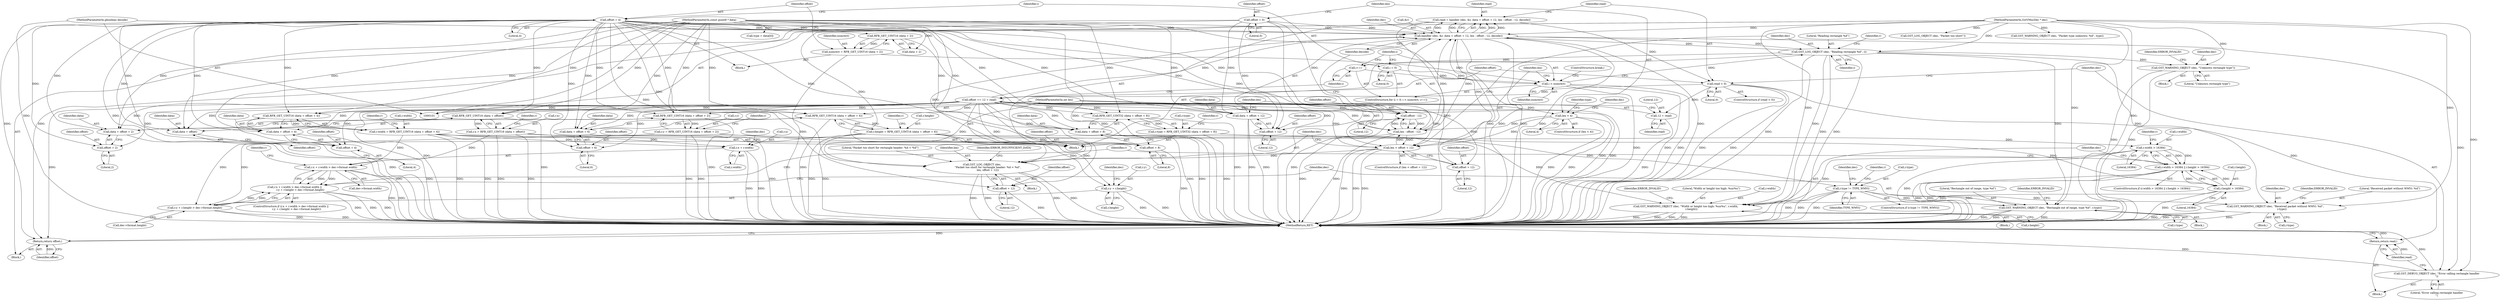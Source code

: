 digraph "0_gstreamer_4cb1bcf1422bbcd79c0f683edb7ee85e3f7a31fe@API" {
"1000362" [label="(Call,read = handler (dec, &r, data + offset + 12, len - offset - 12, decode))"];
"1000364" [label="(Call,handler (dec, &r, data + offset + 12, len - offset - 12, decode))"];
"1000172" [label="(Call,GST_LOG_OBJECT (dec, \"Reading rectangle %d\", i))"];
"1000102" [label="(MethodParameterIn,GstVMncDec * dec)"];
"1000148" [label="(Call,i < numrect)"];
"1000151" [label="(Call,i++)"];
"1000145" [label="(Call,i = 0)"];
"1000133" [label="(Call,numrect = RFB_GET_UINT16 (data + 2))"];
"1000135" [label="(Call,RFB_GET_UINT16 (data + 2))"];
"1000103" [label="(MethodParameterIn,const guint8 * data)"];
"1000109" [label="(Call,offset = 0)"];
"1000141" [label="(Call,offset = 4)"];
"1000389" [label="(Call,offset += 12 + read)"];
"1000380" [label="(Call,read < 0)"];
"1000362" [label="(Call,read = handler (dec, &r, data + offset + 12, len - offset - 12, decode))"];
"1000375" [label="(Call,offset - 12)"];
"1000373" [label="(Call,len - offset - 12)"];
"1000113" [label="(Call,len < 4)"];
"1000104" [label="(MethodParameterIn,int len)"];
"1000157" [label="(Call,len < offset + 12)"];
"1000105" [label="(MethodParameterIn,gboolean decode)"];
"1000387" [label="(Return,return read;)"];
"1000163" [label="(Call,GST_LOG_OBJECT (dec,\n              \"Packet too short for rectangle header: %d < %d\",\n              len, offset + 12))"];
"1000237" [label="(Call,GST_WARNING_OBJECT (dec, \"Received packet without WMVi: %d\",\n                r.type))"];
"1000274" [label="(Call,GST_WARNING_OBJECT (dec, \"Rectangle out of range, type %d\", r.type))"];
"1000296" [label="(Call,GST_WARNING_OBJECT (dec, \"Width or height too high: %ux%u\", r.width,\n              r.height))"];
"1000357" [label="(Call,GST_WARNING_OBJECT (dec, \"Unknown rectangle type\"))"];
"1000384" [label="(Call,GST_DEBUG_OBJECT (dec, \"Error calling rectangle handler\n\"))"];
"1000159" [label="(Call,offset + 12)"];
"1000167" [label="(Call,offset + 12)"];
"1000180" [label="(Call,RFB_GET_UINT16 (data + offset))"];
"1000176" [label="(Call,r.x = RFB_GET_UINT16 (data + offset))"];
"1000247" [label="(Call,r.x + r.width > dec->format.width)"];
"1000246" [label="(Call,r.x + r.width > dec->format.width ||\n              r.y + r.height > dec->format.height)"];
"1000248" [label="(Call,r.x + r.width)"];
"1000181" [label="(Call,data + offset)"];
"1000188" [label="(Call,RFB_GET_UINT16 (data + offset + 2))"];
"1000184" [label="(Call,r.y = RFB_GET_UINT16 (data + offset + 2))"];
"1000260" [label="(Call,r.y + r.height > dec->format.height)"];
"1000261" [label="(Call,r.y + r.height)"];
"1000189" [label="(Call,data + offset + 2)"];
"1000191" [label="(Call,offset + 2)"];
"1000198" [label="(Call,RFB_GET_UINT16 (data + offset + 4))"];
"1000194" [label="(Call,r.width = RFB_GET_UINT16 (data + offset + 4))"];
"1000285" [label="(Call,r.width > 16384)"];
"1000284" [label="(Call,r.width > 16384 || r.height > 16384)"];
"1000199" [label="(Call,data + offset + 4)"];
"1000201" [label="(Call,offset + 4)"];
"1000208" [label="(Call,RFB_GET_UINT16 (data + offset + 6))"];
"1000204" [label="(Call,r.height = RFB_GET_UINT16 (data + offset + 6))"];
"1000290" [label="(Call,r.height > 16384)"];
"1000209" [label="(Call,data + offset + 6)"];
"1000211" [label="(Call,offset + 6)"];
"1000218" [label="(Call,RFB_GET_UINT32 (data + offset + 8))"];
"1000214" [label="(Call,r.type = RFB_GET_UINT32 (data + offset + 8))"];
"1000225" [label="(Call,r.type != TYPE_WMVi)"];
"1000219" [label="(Call,data + offset + 8)"];
"1000221" [label="(Call,offset + 8)"];
"1000368" [label="(Call,data + offset + 12)"];
"1000370" [label="(Call,offset + 12)"];
"1000402" [label="(Return,return offset;)"];
"1000391" [label="(Call,12 + read)"];
"1000249" [label="(Call,r.x)"];
"1000365" [label="(Identifier,dec)"];
"1000189" [label="(Call,data + offset + 2)"];
"1000265" [label="(Call,r.height)"];
"1000382" [label="(Literal,0)"];
"1000109" [label="(Call,offset = 0)"];
"1000274" [label="(Call,GST_WARNING_OBJECT (dec, \"Rectangle out of range, type %d\", r.type))"];
"1000391" [label="(Call,12 + read)"];
"1000117" [label="(Call,GST_LOG_OBJECT (dec, \"Packet too short\"))"];
"1000199" [label="(Call,data + offset + 4)"];
"1000114" [label="(Identifier,len)"];
"1000298" [label="(Literal,\"Width or height too high: %ux%u\")"];
"1000375" [label="(Call,offset - 12)"];
"1000402" [label="(Return,return offset;)"];
"1000295" [label="(Block,)"];
"1000180" [label="(Call,RFB_GET_UINT16 (data + offset))"];
"1000286" [label="(Call,r.width)"];
"1000371" [label="(Identifier,offset)"];
"1000362" [label="(Call,read = handler (dec, &r, data + offset + 12, len - offset - 12, decode))"];
"1000363" [label="(Identifier,read)"];
"1000191" [label="(Call,offset + 2)"];
"1000376" [label="(Identifier,offset)"];
"1000176" [label="(Call,r.x = RFB_GET_UINT16 (data + offset))"];
"1000131" [label="(Block,)"];
"1000383" [label="(Block,)"];
"1000377" [label="(Literal,12)"];
"1000175" [label="(Identifier,i)"];
"1000161" [label="(Literal,12)"];
"1000158" [label="(Identifier,len)"];
"1000218" [label="(Call,RFB_GET_UINT32 (data + offset + 8))"];
"1000403" [label="(Identifier,offset)"];
"1000134" [label="(Identifier,numrect)"];
"1000122" [label="(Call,type = data[0])"];
"1000103" [label="(MethodParameterIn,const guint8 * data)"];
"1000162" [label="(Block,)"];
"1000104" [label="(MethodParameterIn,int len)"];
"1000309" [label="(Identifier,r)"];
"1000153" [label="(Block,)"];
"1000188" [label="(Call,RFB_GET_UINT16 (data + offset + 2))"];
"1000290" [label="(Call,r.height > 16384)"];
"1000285" [label="(Call,r.width > 16384)"];
"1000361" [label="(Identifier,ERROR_INVALID)"];
"1000226" [label="(Call,r.type)"];
"1000206" [label="(Identifier,r)"];
"1000277" [label="(Call,r.type)"];
"1000102" [label="(MethodParameterIn,GstVMncDec * dec)"];
"1000204" [label="(Call,r.height = RFB_GET_UINT16 (data + offset + 6))"];
"1000302" [label="(Call,r.height)"];
"1000359" [label="(Literal,\"Unknown rectangle type\")"];
"1000182" [label="(Identifier,data)"];
"1000136" [label="(Call,data + 2)"];
"1000297" [label="(Identifier,dec)"];
"1000144" [label="(ControlStructure,for (i = 0; i < numrect; i++))"];
"1000275" [label="(Identifier,dec)"];
"1000212" [label="(Identifier,offset)"];
"1000205" [label="(Call,r.height)"];
"1000174" [label="(Literal,\"Reading rectangle %d\")"];
"1000236" [label="(Block,)"];
"1000311" [label="(Block,)"];
"1000178" [label="(Identifier,r)"];
"1000118" [label="(Identifier,dec)"];
"1000255" [label="(Call,dec->format.width)"];
"1000173" [label="(Identifier,dec)"];
"1000147" [label="(Literal,0)"];
"1000150" [label="(Identifier,numrect)"];
"1000389" [label="(Call,offset += 12 + read)"];
"1000370" [label="(Call,offset + 12)"];
"1000112" [label="(ControlStructure,if (len < 4))"];
"1000227" [label="(Identifier,r)"];
"1000200" [label="(Identifier,data)"];
"1000159" [label="(Call,offset + 12)"];
"1000366" [label="(Call,&r)"];
"1000216" [label="(Identifier,r)"];
"1000165" [label="(Literal,\"Packet too short for rectangle header: %d < %d\")"];
"1000246" [label="(Call,r.x + r.width > dec->format.width ||\n              r.y + r.height > dec->format.height)"];
"1000238" [label="(Identifier,dec)"];
"1000224" [label="(ControlStructure,if (r.type != TYPE_WMVi))"];
"1000172" [label="(Call,GST_LOG_OBJECT (dec, \"Reading rectangle %d\", i))"];
"1000222" [label="(Identifier,offset)"];
"1000201" [label="(Call,offset + 4)"];
"1000234" [label="(Identifier,dec)"];
"1000209" [label="(Call,data + offset + 6)"];
"1000357" [label="(Call,GST_WARNING_OBJECT (dec, \"Unknown rectangle type\"))"];
"1000393" [label="(Identifier,read)"];
"1000169" [label="(Literal,12)"];
"1000164" [label="(Identifier,dec)"];
"1000143" [label="(Literal,4)"];
"1000160" [label="(Identifier,offset)"];
"1000386" [label="(Literal,\"Error calling rectangle handler\n\")"];
"1000373" [label="(Call,len - offset - 12)"];
"1000105" [label="(MethodParameterIn,gboolean decode)"];
"1000292" [label="(Identifier,r)"];
"1000268" [label="(Call,dec->format.height)"];
"1000385" [label="(Identifier,dec)"];
"1000184" [label="(Call,r.y = RFB_GET_UINT16 (data + offset + 2))"];
"1000142" [label="(Identifier,offset)"];
"1000368" [label="(Call,data + offset + 12)"];
"1000244" [label="(Identifier,ERROR_INVALID)"];
"1000106" [label="(Block,)"];
"1000392" [label="(Literal,12)"];
"1000151" [label="(Call,i++)"];
"1000221" [label="(Call,offset + 8)"];
"1000237" [label="(Call,GST_WARNING_OBJECT (dec, \"Received packet without WMVi: %d\",\n                r.type))"];
"1000299" [label="(Call,r.width)"];
"1000110" [label="(Identifier,offset)"];
"1000115" [label="(Literal,4)"];
"1000166" [label="(Identifier,len)"];
"1000380" [label="(Call,read < 0)"];
"1000270" [label="(Identifier,dec)"];
"1000240" [label="(Call,r.type)"];
"1000133" [label="(Call,numrect = RFB_GET_UINT16 (data + 2))"];
"1000113" [label="(Call,len < 4)"];
"1000141" [label="(Call,offset = 4)"];
"1000396" [label="(Call,GST_WARNING_OBJECT (dec, \"Packet type unknown: %d\", type))"];
"1000193" [label="(Literal,2)"];
"1000379" [label="(ControlStructure,if (read < 0))"];
"1000276" [label="(Literal,\"Rectangle out of range, type %d\")"];
"1000387" [label="(Return,return read;)"];
"1000190" [label="(Identifier,data)"];
"1000186" [label="(Identifier,r)"];
"1000208" [label="(Call,RFB_GET_UINT16 (data + offset + 6))"];
"1000156" [label="(ControlStructure,if (len < offset + 12))"];
"1000257" [label="(Identifier,dec)"];
"1000211" [label="(Call,offset + 6)"];
"1000263" [label="(Identifier,r)"];
"1000294" [label="(Literal,16384)"];
"1000198" [label="(Call,RFB_GET_UINT16 (data + offset + 4))"];
"1000239" [label="(Literal,\"Received packet without WMVi: %d\")"];
"1000192" [label="(Identifier,offset)"];
"1000183" [label="(Identifier,offset)"];
"1000195" [label="(Call,r.width)"];
"1000210" [label="(Identifier,data)"];
"1000364" [label="(Call,handler (dec, &r, data + offset + 12, len - offset - 12, decode))"];
"1000185" [label="(Call,r.y)"];
"1000214" [label="(Call,r.type = RFB_GET_UINT32 (data + offset + 8))"];
"1000203" [label="(Literal,4)"];
"1000177" [label="(Call,r.x)"];
"1000252" [label="(Call,r.width)"];
"1000296" [label="(Call,GST_WARNING_OBJECT (dec, \"Width or height too high: %ux%u\", r.width,\n              r.height))"];
"1000171" [label="(Identifier,ERROR_INSUFFICIENT_DATA)"];
"1000202" [label="(Identifier,offset)"];
"1000248" [label="(Call,r.x + r.width)"];
"1000146" [label="(Identifier,i)"];
"1000111" [label="(Literal,0)"];
"1000247" [label="(Call,r.x + r.width > dec->format.width)"];
"1000283" [label="(ControlStructure,if (r.width > 16384 || r.height > 16384))"];
"1000394" [label="(ControlStructure,break;)"];
"1000220" [label="(Identifier,data)"];
"1000219" [label="(Call,data + offset + 8)"];
"1000145" [label="(Call,i = 0)"];
"1000291" [label="(Call,r.height)"];
"1000163" [label="(Call,GST_LOG_OBJECT (dec,\n              \"Packet too short for rectangle header: %d < %d\",\n              len, offset + 12))"];
"1000223" [label="(Literal,8)"];
"1000157" [label="(Call,len < offset + 12)"];
"1000167" [label="(Call,offset + 12)"];
"1000194" [label="(Call,r.width = RFB_GET_UINT16 (data + offset + 4))"];
"1000196" [label="(Identifier,r)"];
"1000225" [label="(Call,r.type != TYPE_WMVi)"];
"1000369" [label="(Identifier,data)"];
"1000284" [label="(Call,r.width > 16384 || r.height > 16384)"];
"1000213" [label="(Literal,6)"];
"1000135" [label="(Call,RFB_GET_UINT16 (data + 2))"];
"1000123" [label="(Identifier,type)"];
"1000260" [label="(Call,r.y + r.height > dec->format.height)"];
"1000388" [label="(Identifier,read)"];
"1000168" [label="(Identifier,offset)"];
"1000152" [label="(Identifier,i)"];
"1000262" [label="(Call,r.y)"];
"1000281" [label="(Identifier,ERROR_INVALID)"];
"1000390" [label="(Identifier,offset)"];
"1000306" [label="(Identifier,ERROR_INVALID)"];
"1000149" [label="(Identifier,i)"];
"1000287" [label="(Identifier,r)"];
"1000273" [label="(Block,)"];
"1000378" [label="(Identifier,decode)"];
"1000358" [label="(Identifier,dec)"];
"1000289" [label="(Literal,16384)"];
"1000372" [label="(Literal,12)"];
"1000181" [label="(Call,data + offset)"];
"1000381" [label="(Identifier,read)"];
"1000404" [label="(MethodReturn,RET)"];
"1000245" [label="(ControlStructure,if (r.x + r.width > dec->format.width ||\n              r.y + r.height > dec->format.height))"];
"1000384" [label="(Call,GST_DEBUG_OBJECT (dec, \"Error calling rectangle handler\n\"))"];
"1000261" [label="(Call,r.y + r.height)"];
"1000148" [label="(Call,i < numrect)"];
"1000215" [label="(Call,r.type)"];
"1000229" [label="(Identifier,TYPE_WMVi)"];
"1000374" [label="(Identifier,len)"];
"1000362" -> "1000153"  [label="AST: "];
"1000362" -> "1000364"  [label="CFG: "];
"1000363" -> "1000362"  [label="AST: "];
"1000364" -> "1000362"  [label="AST: "];
"1000381" -> "1000362"  [label="CFG: "];
"1000362" -> "1000404"  [label="DDG: "];
"1000364" -> "1000362"  [label="DDG: "];
"1000364" -> "1000362"  [label="DDG: "];
"1000364" -> "1000362"  [label="DDG: "];
"1000364" -> "1000362"  [label="DDG: "];
"1000364" -> "1000362"  [label="DDG: "];
"1000362" -> "1000380"  [label="DDG: "];
"1000364" -> "1000378"  [label="CFG: "];
"1000365" -> "1000364"  [label="AST: "];
"1000366" -> "1000364"  [label="AST: "];
"1000368" -> "1000364"  [label="AST: "];
"1000373" -> "1000364"  [label="AST: "];
"1000378" -> "1000364"  [label="AST: "];
"1000364" -> "1000404"  [label="DDG: "];
"1000364" -> "1000404"  [label="DDG: "];
"1000364" -> "1000404"  [label="DDG: "];
"1000364" -> "1000404"  [label="DDG: "];
"1000364" -> "1000404"  [label="DDG: "];
"1000364" -> "1000163"  [label="DDG: "];
"1000364" -> "1000172"  [label="DDG: "];
"1000172" -> "1000364"  [label="DDG: "];
"1000102" -> "1000364"  [label="DDG: "];
"1000103" -> "1000364"  [label="DDG: "];
"1000109" -> "1000364"  [label="DDG: "];
"1000141" -> "1000364"  [label="DDG: "];
"1000389" -> "1000364"  [label="DDG: "];
"1000373" -> "1000364"  [label="DDG: "];
"1000373" -> "1000364"  [label="DDG: "];
"1000105" -> "1000364"  [label="DDG: "];
"1000364" -> "1000384"  [label="DDG: "];
"1000172" -> "1000153"  [label="AST: "];
"1000172" -> "1000175"  [label="CFG: "];
"1000173" -> "1000172"  [label="AST: "];
"1000174" -> "1000172"  [label="AST: "];
"1000175" -> "1000172"  [label="AST: "];
"1000178" -> "1000172"  [label="CFG: "];
"1000172" -> "1000404"  [label="DDG: "];
"1000172" -> "1000404"  [label="DDG: "];
"1000172" -> "1000404"  [label="DDG: "];
"1000172" -> "1000151"  [label="DDG: "];
"1000102" -> "1000172"  [label="DDG: "];
"1000148" -> "1000172"  [label="DDG: "];
"1000172" -> "1000237"  [label="DDG: "];
"1000172" -> "1000274"  [label="DDG: "];
"1000172" -> "1000296"  [label="DDG: "];
"1000172" -> "1000357"  [label="DDG: "];
"1000102" -> "1000101"  [label="AST: "];
"1000102" -> "1000404"  [label="DDG: "];
"1000102" -> "1000117"  [label="DDG: "];
"1000102" -> "1000163"  [label="DDG: "];
"1000102" -> "1000237"  [label="DDG: "];
"1000102" -> "1000274"  [label="DDG: "];
"1000102" -> "1000296"  [label="DDG: "];
"1000102" -> "1000357"  [label="DDG: "];
"1000102" -> "1000384"  [label="DDG: "];
"1000102" -> "1000396"  [label="DDG: "];
"1000148" -> "1000144"  [label="AST: "];
"1000148" -> "1000150"  [label="CFG: "];
"1000149" -> "1000148"  [label="AST: "];
"1000150" -> "1000148"  [label="AST: "];
"1000158" -> "1000148"  [label="CFG: "];
"1000394" -> "1000148"  [label="CFG: "];
"1000148" -> "1000404"  [label="DDG: "];
"1000148" -> "1000404"  [label="DDG: "];
"1000148" -> "1000404"  [label="DDG: "];
"1000151" -> "1000148"  [label="DDG: "];
"1000145" -> "1000148"  [label="DDG: "];
"1000133" -> "1000148"  [label="DDG: "];
"1000151" -> "1000144"  [label="AST: "];
"1000151" -> "1000152"  [label="CFG: "];
"1000152" -> "1000151"  [label="AST: "];
"1000149" -> "1000151"  [label="CFG: "];
"1000145" -> "1000144"  [label="AST: "];
"1000145" -> "1000147"  [label="CFG: "];
"1000146" -> "1000145"  [label="AST: "];
"1000147" -> "1000145"  [label="AST: "];
"1000149" -> "1000145"  [label="CFG: "];
"1000133" -> "1000131"  [label="AST: "];
"1000133" -> "1000135"  [label="CFG: "];
"1000134" -> "1000133"  [label="AST: "];
"1000135" -> "1000133"  [label="AST: "];
"1000142" -> "1000133"  [label="CFG: "];
"1000133" -> "1000404"  [label="DDG: "];
"1000135" -> "1000133"  [label="DDG: "];
"1000135" -> "1000136"  [label="CFG: "];
"1000136" -> "1000135"  [label="AST: "];
"1000135" -> "1000404"  [label="DDG: "];
"1000103" -> "1000135"  [label="DDG: "];
"1000103" -> "1000101"  [label="AST: "];
"1000103" -> "1000404"  [label="DDG: "];
"1000103" -> "1000122"  [label="DDG: "];
"1000103" -> "1000136"  [label="DDG: "];
"1000103" -> "1000180"  [label="DDG: "];
"1000103" -> "1000181"  [label="DDG: "];
"1000103" -> "1000188"  [label="DDG: "];
"1000103" -> "1000189"  [label="DDG: "];
"1000103" -> "1000198"  [label="DDG: "];
"1000103" -> "1000199"  [label="DDG: "];
"1000103" -> "1000208"  [label="DDG: "];
"1000103" -> "1000209"  [label="DDG: "];
"1000103" -> "1000218"  [label="DDG: "];
"1000103" -> "1000219"  [label="DDG: "];
"1000103" -> "1000368"  [label="DDG: "];
"1000109" -> "1000106"  [label="AST: "];
"1000109" -> "1000111"  [label="CFG: "];
"1000110" -> "1000109"  [label="AST: "];
"1000111" -> "1000109"  [label="AST: "];
"1000114" -> "1000109"  [label="CFG: "];
"1000109" -> "1000404"  [label="DDG: "];
"1000109" -> "1000368"  [label="DDG: "];
"1000109" -> "1000370"  [label="DDG: "];
"1000109" -> "1000375"  [label="DDG: "];
"1000109" -> "1000402"  [label="DDG: "];
"1000141" -> "1000131"  [label="AST: "];
"1000141" -> "1000143"  [label="CFG: "];
"1000142" -> "1000141"  [label="AST: "];
"1000143" -> "1000141"  [label="AST: "];
"1000146" -> "1000141"  [label="CFG: "];
"1000141" -> "1000404"  [label="DDG: "];
"1000141" -> "1000157"  [label="DDG: "];
"1000141" -> "1000159"  [label="DDG: "];
"1000141" -> "1000163"  [label="DDG: "];
"1000141" -> "1000167"  [label="DDG: "];
"1000141" -> "1000180"  [label="DDG: "];
"1000141" -> "1000181"  [label="DDG: "];
"1000141" -> "1000188"  [label="DDG: "];
"1000141" -> "1000189"  [label="DDG: "];
"1000141" -> "1000191"  [label="DDG: "];
"1000141" -> "1000198"  [label="DDG: "];
"1000141" -> "1000199"  [label="DDG: "];
"1000141" -> "1000201"  [label="DDG: "];
"1000141" -> "1000208"  [label="DDG: "];
"1000141" -> "1000209"  [label="DDG: "];
"1000141" -> "1000211"  [label="DDG: "];
"1000141" -> "1000218"  [label="DDG: "];
"1000141" -> "1000219"  [label="DDG: "];
"1000141" -> "1000221"  [label="DDG: "];
"1000141" -> "1000368"  [label="DDG: "];
"1000141" -> "1000370"  [label="DDG: "];
"1000141" -> "1000375"  [label="DDG: "];
"1000141" -> "1000402"  [label="DDG: "];
"1000389" -> "1000153"  [label="AST: "];
"1000389" -> "1000391"  [label="CFG: "];
"1000390" -> "1000389"  [label="AST: "];
"1000391" -> "1000389"  [label="AST: "];
"1000152" -> "1000389"  [label="CFG: "];
"1000389" -> "1000404"  [label="DDG: "];
"1000389" -> "1000404"  [label="DDG: "];
"1000389" -> "1000157"  [label="DDG: "];
"1000389" -> "1000159"  [label="DDG: "];
"1000389" -> "1000163"  [label="DDG: "];
"1000389" -> "1000167"  [label="DDG: "];
"1000389" -> "1000180"  [label="DDG: "];
"1000389" -> "1000181"  [label="DDG: "];
"1000389" -> "1000188"  [label="DDG: "];
"1000389" -> "1000189"  [label="DDG: "];
"1000389" -> "1000191"  [label="DDG: "];
"1000389" -> "1000198"  [label="DDG: "];
"1000389" -> "1000199"  [label="DDG: "];
"1000389" -> "1000201"  [label="DDG: "];
"1000389" -> "1000208"  [label="DDG: "];
"1000389" -> "1000209"  [label="DDG: "];
"1000389" -> "1000211"  [label="DDG: "];
"1000389" -> "1000218"  [label="DDG: "];
"1000389" -> "1000219"  [label="DDG: "];
"1000389" -> "1000221"  [label="DDG: "];
"1000389" -> "1000368"  [label="DDG: "];
"1000389" -> "1000370"  [label="DDG: "];
"1000389" -> "1000375"  [label="DDG: "];
"1000380" -> "1000389"  [label="DDG: "];
"1000375" -> "1000389"  [label="DDG: "];
"1000389" -> "1000402"  [label="DDG: "];
"1000380" -> "1000379"  [label="AST: "];
"1000380" -> "1000382"  [label="CFG: "];
"1000381" -> "1000380"  [label="AST: "];
"1000382" -> "1000380"  [label="AST: "];
"1000385" -> "1000380"  [label="CFG: "];
"1000390" -> "1000380"  [label="CFG: "];
"1000380" -> "1000404"  [label="DDG: "];
"1000380" -> "1000404"  [label="DDG: "];
"1000380" -> "1000387"  [label="DDG: "];
"1000380" -> "1000391"  [label="DDG: "];
"1000375" -> "1000373"  [label="AST: "];
"1000375" -> "1000377"  [label="CFG: "];
"1000376" -> "1000375"  [label="AST: "];
"1000377" -> "1000375"  [label="AST: "];
"1000373" -> "1000375"  [label="CFG: "];
"1000375" -> "1000404"  [label="DDG: "];
"1000375" -> "1000373"  [label="DDG: "];
"1000375" -> "1000373"  [label="DDG: "];
"1000374" -> "1000373"  [label="AST: "];
"1000378" -> "1000373"  [label="CFG: "];
"1000373" -> "1000404"  [label="DDG: "];
"1000373" -> "1000404"  [label="DDG: "];
"1000373" -> "1000157"  [label="DDG: "];
"1000113" -> "1000373"  [label="DDG: "];
"1000157" -> "1000373"  [label="DDG: "];
"1000104" -> "1000373"  [label="DDG: "];
"1000113" -> "1000112"  [label="AST: "];
"1000113" -> "1000115"  [label="CFG: "];
"1000114" -> "1000113"  [label="AST: "];
"1000115" -> "1000113"  [label="AST: "];
"1000118" -> "1000113"  [label="CFG: "];
"1000123" -> "1000113"  [label="CFG: "];
"1000113" -> "1000404"  [label="DDG: "];
"1000113" -> "1000404"  [label="DDG: "];
"1000104" -> "1000113"  [label="DDG: "];
"1000113" -> "1000157"  [label="DDG: "];
"1000104" -> "1000101"  [label="AST: "];
"1000104" -> "1000404"  [label="DDG: "];
"1000104" -> "1000157"  [label="DDG: "];
"1000104" -> "1000163"  [label="DDG: "];
"1000157" -> "1000156"  [label="AST: "];
"1000157" -> "1000159"  [label="CFG: "];
"1000158" -> "1000157"  [label="AST: "];
"1000159" -> "1000157"  [label="AST: "];
"1000164" -> "1000157"  [label="CFG: "];
"1000173" -> "1000157"  [label="CFG: "];
"1000157" -> "1000404"  [label="DDG: "];
"1000157" -> "1000404"  [label="DDG: "];
"1000157" -> "1000404"  [label="DDG: "];
"1000157" -> "1000163"  [label="DDG: "];
"1000105" -> "1000101"  [label="AST: "];
"1000105" -> "1000404"  [label="DDG: "];
"1000387" -> "1000383"  [label="AST: "];
"1000387" -> "1000388"  [label="CFG: "];
"1000388" -> "1000387"  [label="AST: "];
"1000404" -> "1000387"  [label="CFG: "];
"1000387" -> "1000404"  [label="DDG: "];
"1000388" -> "1000387"  [label="DDG: "];
"1000163" -> "1000162"  [label="AST: "];
"1000163" -> "1000167"  [label="CFG: "];
"1000164" -> "1000163"  [label="AST: "];
"1000165" -> "1000163"  [label="AST: "];
"1000166" -> "1000163"  [label="AST: "];
"1000167" -> "1000163"  [label="AST: "];
"1000171" -> "1000163"  [label="CFG: "];
"1000163" -> "1000404"  [label="DDG: "];
"1000163" -> "1000404"  [label="DDG: "];
"1000163" -> "1000404"  [label="DDG: "];
"1000163" -> "1000404"  [label="DDG: "];
"1000237" -> "1000236"  [label="AST: "];
"1000237" -> "1000240"  [label="CFG: "];
"1000238" -> "1000237"  [label="AST: "];
"1000239" -> "1000237"  [label="AST: "];
"1000240" -> "1000237"  [label="AST: "];
"1000244" -> "1000237"  [label="CFG: "];
"1000237" -> "1000404"  [label="DDG: "];
"1000237" -> "1000404"  [label="DDG: "];
"1000237" -> "1000404"  [label="DDG: "];
"1000225" -> "1000237"  [label="DDG: "];
"1000274" -> "1000273"  [label="AST: "];
"1000274" -> "1000277"  [label="CFG: "];
"1000275" -> "1000274"  [label="AST: "];
"1000276" -> "1000274"  [label="AST: "];
"1000277" -> "1000274"  [label="AST: "];
"1000281" -> "1000274"  [label="CFG: "];
"1000274" -> "1000404"  [label="DDG: "];
"1000274" -> "1000404"  [label="DDG: "];
"1000274" -> "1000404"  [label="DDG: "];
"1000225" -> "1000274"  [label="DDG: "];
"1000296" -> "1000295"  [label="AST: "];
"1000296" -> "1000302"  [label="CFG: "];
"1000297" -> "1000296"  [label="AST: "];
"1000298" -> "1000296"  [label="AST: "];
"1000299" -> "1000296"  [label="AST: "];
"1000302" -> "1000296"  [label="AST: "];
"1000306" -> "1000296"  [label="CFG: "];
"1000296" -> "1000404"  [label="DDG: "];
"1000296" -> "1000404"  [label="DDG: "];
"1000296" -> "1000404"  [label="DDG: "];
"1000296" -> "1000404"  [label="DDG: "];
"1000285" -> "1000296"  [label="DDG: "];
"1000290" -> "1000296"  [label="DDG: "];
"1000204" -> "1000296"  [label="DDG: "];
"1000357" -> "1000311"  [label="AST: "];
"1000357" -> "1000359"  [label="CFG: "];
"1000358" -> "1000357"  [label="AST: "];
"1000359" -> "1000357"  [label="AST: "];
"1000361" -> "1000357"  [label="CFG: "];
"1000357" -> "1000404"  [label="DDG: "];
"1000357" -> "1000404"  [label="DDG: "];
"1000384" -> "1000383"  [label="AST: "];
"1000384" -> "1000386"  [label="CFG: "];
"1000385" -> "1000384"  [label="AST: "];
"1000386" -> "1000384"  [label="AST: "];
"1000388" -> "1000384"  [label="CFG: "];
"1000384" -> "1000404"  [label="DDG: "];
"1000384" -> "1000404"  [label="DDG: "];
"1000159" -> "1000161"  [label="CFG: "];
"1000160" -> "1000159"  [label="AST: "];
"1000161" -> "1000159"  [label="AST: "];
"1000167" -> "1000169"  [label="CFG: "];
"1000168" -> "1000167"  [label="AST: "];
"1000169" -> "1000167"  [label="AST: "];
"1000167" -> "1000404"  [label="DDG: "];
"1000180" -> "1000176"  [label="AST: "];
"1000180" -> "1000181"  [label="CFG: "];
"1000181" -> "1000180"  [label="AST: "];
"1000176" -> "1000180"  [label="CFG: "];
"1000180" -> "1000404"  [label="DDG: "];
"1000180" -> "1000176"  [label="DDG: "];
"1000176" -> "1000153"  [label="AST: "];
"1000177" -> "1000176"  [label="AST: "];
"1000186" -> "1000176"  [label="CFG: "];
"1000176" -> "1000404"  [label="DDG: "];
"1000176" -> "1000404"  [label="DDG: "];
"1000176" -> "1000247"  [label="DDG: "];
"1000176" -> "1000248"  [label="DDG: "];
"1000247" -> "1000246"  [label="AST: "];
"1000247" -> "1000255"  [label="CFG: "];
"1000248" -> "1000247"  [label="AST: "];
"1000255" -> "1000247"  [label="AST: "];
"1000263" -> "1000247"  [label="CFG: "];
"1000246" -> "1000247"  [label="CFG: "];
"1000247" -> "1000404"  [label="DDG: "];
"1000247" -> "1000404"  [label="DDG: "];
"1000247" -> "1000246"  [label="DDG: "];
"1000247" -> "1000246"  [label="DDG: "];
"1000194" -> "1000247"  [label="DDG: "];
"1000246" -> "1000245"  [label="AST: "];
"1000246" -> "1000260"  [label="CFG: "];
"1000260" -> "1000246"  [label="AST: "];
"1000275" -> "1000246"  [label="CFG: "];
"1000309" -> "1000246"  [label="CFG: "];
"1000246" -> "1000404"  [label="DDG: "];
"1000246" -> "1000404"  [label="DDG: "];
"1000246" -> "1000404"  [label="DDG: "];
"1000260" -> "1000246"  [label="DDG: "];
"1000260" -> "1000246"  [label="DDG: "];
"1000248" -> "1000252"  [label="CFG: "];
"1000249" -> "1000248"  [label="AST: "];
"1000252" -> "1000248"  [label="AST: "];
"1000257" -> "1000248"  [label="CFG: "];
"1000248" -> "1000404"  [label="DDG: "];
"1000248" -> "1000404"  [label="DDG: "];
"1000194" -> "1000248"  [label="DDG: "];
"1000181" -> "1000183"  [label="CFG: "];
"1000182" -> "1000181"  [label="AST: "];
"1000183" -> "1000181"  [label="AST: "];
"1000188" -> "1000184"  [label="AST: "];
"1000188" -> "1000189"  [label="CFG: "];
"1000189" -> "1000188"  [label="AST: "];
"1000184" -> "1000188"  [label="CFG: "];
"1000188" -> "1000404"  [label="DDG: "];
"1000188" -> "1000184"  [label="DDG: "];
"1000184" -> "1000153"  [label="AST: "];
"1000185" -> "1000184"  [label="AST: "];
"1000196" -> "1000184"  [label="CFG: "];
"1000184" -> "1000404"  [label="DDG: "];
"1000184" -> "1000404"  [label="DDG: "];
"1000184" -> "1000260"  [label="DDG: "];
"1000184" -> "1000261"  [label="DDG: "];
"1000260" -> "1000268"  [label="CFG: "];
"1000261" -> "1000260"  [label="AST: "];
"1000268" -> "1000260"  [label="AST: "];
"1000260" -> "1000404"  [label="DDG: "];
"1000260" -> "1000404"  [label="DDG: "];
"1000204" -> "1000260"  [label="DDG: "];
"1000261" -> "1000265"  [label="CFG: "];
"1000262" -> "1000261"  [label="AST: "];
"1000265" -> "1000261"  [label="AST: "];
"1000270" -> "1000261"  [label="CFG: "];
"1000261" -> "1000404"  [label="DDG: "];
"1000261" -> "1000404"  [label="DDG: "];
"1000204" -> "1000261"  [label="DDG: "];
"1000189" -> "1000191"  [label="CFG: "];
"1000190" -> "1000189"  [label="AST: "];
"1000191" -> "1000189"  [label="AST: "];
"1000189" -> "1000404"  [label="DDG: "];
"1000191" -> "1000193"  [label="CFG: "];
"1000192" -> "1000191"  [label="AST: "];
"1000193" -> "1000191"  [label="AST: "];
"1000198" -> "1000194"  [label="AST: "];
"1000198" -> "1000199"  [label="CFG: "];
"1000199" -> "1000198"  [label="AST: "];
"1000194" -> "1000198"  [label="CFG: "];
"1000198" -> "1000404"  [label="DDG: "];
"1000198" -> "1000194"  [label="DDG: "];
"1000194" -> "1000153"  [label="AST: "];
"1000195" -> "1000194"  [label="AST: "];
"1000206" -> "1000194"  [label="CFG: "];
"1000194" -> "1000404"  [label="DDG: "];
"1000194" -> "1000404"  [label="DDG: "];
"1000194" -> "1000285"  [label="DDG: "];
"1000285" -> "1000284"  [label="AST: "];
"1000285" -> "1000289"  [label="CFG: "];
"1000286" -> "1000285"  [label="AST: "];
"1000289" -> "1000285"  [label="AST: "];
"1000292" -> "1000285"  [label="CFG: "];
"1000284" -> "1000285"  [label="CFG: "];
"1000285" -> "1000404"  [label="DDG: "];
"1000285" -> "1000284"  [label="DDG: "];
"1000285" -> "1000284"  [label="DDG: "];
"1000284" -> "1000283"  [label="AST: "];
"1000284" -> "1000290"  [label="CFG: "];
"1000290" -> "1000284"  [label="AST: "];
"1000297" -> "1000284"  [label="CFG: "];
"1000309" -> "1000284"  [label="CFG: "];
"1000284" -> "1000404"  [label="DDG: "];
"1000284" -> "1000404"  [label="DDG: "];
"1000284" -> "1000404"  [label="DDG: "];
"1000290" -> "1000284"  [label="DDG: "];
"1000290" -> "1000284"  [label="DDG: "];
"1000199" -> "1000201"  [label="CFG: "];
"1000200" -> "1000199"  [label="AST: "];
"1000201" -> "1000199"  [label="AST: "];
"1000199" -> "1000404"  [label="DDG: "];
"1000201" -> "1000203"  [label="CFG: "];
"1000202" -> "1000201"  [label="AST: "];
"1000203" -> "1000201"  [label="AST: "];
"1000208" -> "1000204"  [label="AST: "];
"1000208" -> "1000209"  [label="CFG: "];
"1000209" -> "1000208"  [label="AST: "];
"1000204" -> "1000208"  [label="CFG: "];
"1000208" -> "1000404"  [label="DDG: "];
"1000208" -> "1000204"  [label="DDG: "];
"1000204" -> "1000153"  [label="AST: "];
"1000205" -> "1000204"  [label="AST: "];
"1000216" -> "1000204"  [label="CFG: "];
"1000204" -> "1000404"  [label="DDG: "];
"1000204" -> "1000404"  [label="DDG: "];
"1000204" -> "1000290"  [label="DDG: "];
"1000290" -> "1000294"  [label="CFG: "];
"1000291" -> "1000290"  [label="AST: "];
"1000294" -> "1000290"  [label="AST: "];
"1000290" -> "1000404"  [label="DDG: "];
"1000209" -> "1000211"  [label="CFG: "];
"1000210" -> "1000209"  [label="AST: "];
"1000211" -> "1000209"  [label="AST: "];
"1000209" -> "1000404"  [label="DDG: "];
"1000211" -> "1000213"  [label="CFG: "];
"1000212" -> "1000211"  [label="AST: "];
"1000213" -> "1000211"  [label="AST: "];
"1000218" -> "1000214"  [label="AST: "];
"1000218" -> "1000219"  [label="CFG: "];
"1000219" -> "1000218"  [label="AST: "];
"1000214" -> "1000218"  [label="CFG: "];
"1000218" -> "1000404"  [label="DDG: "];
"1000218" -> "1000214"  [label="DDG: "];
"1000214" -> "1000153"  [label="AST: "];
"1000215" -> "1000214"  [label="AST: "];
"1000227" -> "1000214"  [label="CFG: "];
"1000214" -> "1000404"  [label="DDG: "];
"1000214" -> "1000225"  [label="DDG: "];
"1000225" -> "1000224"  [label="AST: "];
"1000225" -> "1000229"  [label="CFG: "];
"1000226" -> "1000225"  [label="AST: "];
"1000229" -> "1000225"  [label="AST: "];
"1000234" -> "1000225"  [label="CFG: "];
"1000287" -> "1000225"  [label="CFG: "];
"1000225" -> "1000404"  [label="DDG: "];
"1000225" -> "1000404"  [label="DDG: "];
"1000225" -> "1000404"  [label="DDG: "];
"1000219" -> "1000221"  [label="CFG: "];
"1000220" -> "1000219"  [label="AST: "];
"1000221" -> "1000219"  [label="AST: "];
"1000219" -> "1000404"  [label="DDG: "];
"1000219" -> "1000404"  [label="DDG: "];
"1000221" -> "1000223"  [label="CFG: "];
"1000222" -> "1000221"  [label="AST: "];
"1000223" -> "1000221"  [label="AST: "];
"1000221" -> "1000404"  [label="DDG: "];
"1000368" -> "1000370"  [label="CFG: "];
"1000369" -> "1000368"  [label="AST: "];
"1000370" -> "1000368"  [label="AST: "];
"1000374" -> "1000368"  [label="CFG: "];
"1000368" -> "1000404"  [label="DDG: "];
"1000368" -> "1000404"  [label="DDG: "];
"1000370" -> "1000372"  [label="CFG: "];
"1000371" -> "1000370"  [label="AST: "];
"1000372" -> "1000370"  [label="AST: "];
"1000402" -> "1000106"  [label="AST: "];
"1000402" -> "1000403"  [label="CFG: "];
"1000403" -> "1000402"  [label="AST: "];
"1000404" -> "1000402"  [label="CFG: "];
"1000402" -> "1000404"  [label="DDG: "];
"1000403" -> "1000402"  [label="DDG: "];
"1000391" -> "1000393"  [label="CFG: "];
"1000392" -> "1000391"  [label="AST: "];
"1000393" -> "1000391"  [label="AST: "];
"1000391" -> "1000404"  [label="DDG: "];
}
